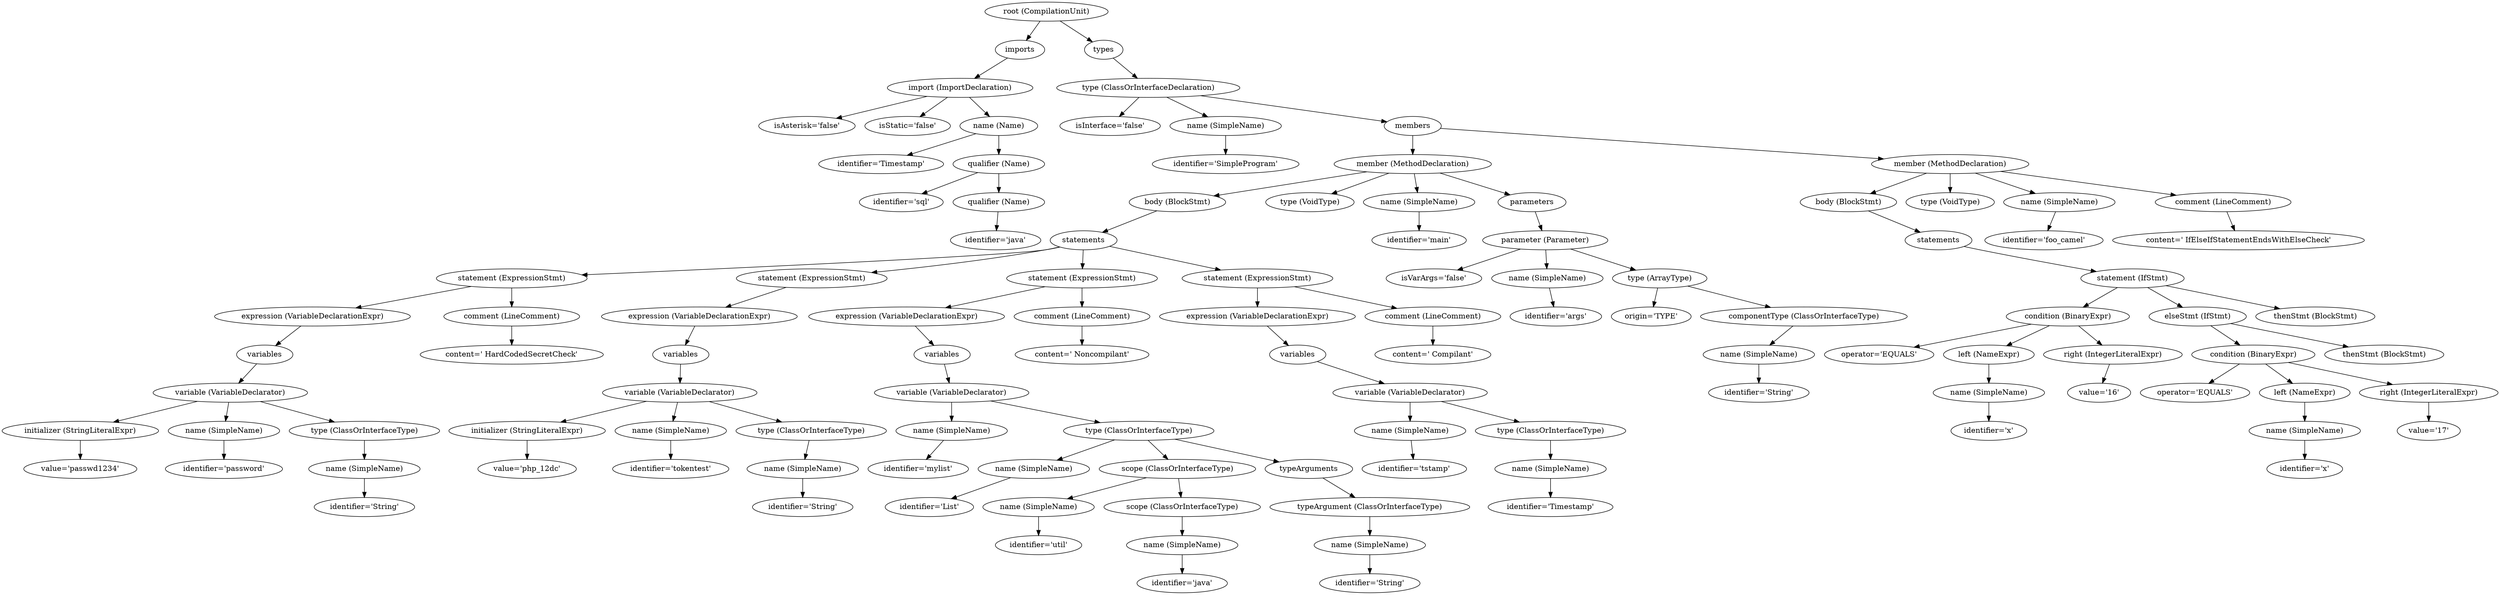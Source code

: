 digraph {
n0 [label="root (CompilationUnit)"];
n1 [label="imports"];
n0 -> n1;
n2 [label="import (ImportDeclaration)"];
n1 -> n2;
n3 [label="isAsterisk='false'"];
n2 -> n3;
n4 [label="isStatic='false'"];
n2 -> n4;
n5 [label="name (Name)"];
n2 -> n5;
n6 [label="identifier='Timestamp'"];
n5 -> n6;
n7 [label="qualifier (Name)"];
n5 -> n7;
n8 [label="identifier='sql'"];
n7 -> n8;
n9 [label="qualifier (Name)"];
n7 -> n9;
n10 [label="identifier='java'"];
n9 -> n10;
n11 [label="types"];
n0 -> n11;
n12 [label="type (ClassOrInterfaceDeclaration)"];
n11 -> n12;
n13 [label="isInterface='false'"];
n12 -> n13;
n14 [label="name (SimpleName)"];
n12 -> n14;
n15 [label="identifier='SimpleProgram'"];
n14 -> n15;
n16 [label="members"];
n12 -> n16;
n17 [label="member (MethodDeclaration)"];
n16 -> n17;
n18 [label="body (BlockStmt)"];
n17 -> n18;
n19 [label="statements"];
n18 -> n19;
n20 [label="statement (ExpressionStmt)"];
n19 -> n20;
n21 [label="expression (VariableDeclarationExpr)"];
n20 -> n21;
n22 [label="variables"];
n21 -> n22;
n23 [label="variable (VariableDeclarator)"];
n22 -> n23;
n24 [label="initializer (StringLiteralExpr)"];
n23 -> n24;
n25 [label="value='passwd1234'"];
n24 -> n25;
n26 [label="name (SimpleName)"];
n23 -> n26;
n27 [label="identifier='password'"];
n26 -> n27;
n28 [label="type (ClassOrInterfaceType)"];
n23 -> n28;
n29 [label="name (SimpleName)"];
n28 -> n29;
n30 [label="identifier='String'"];
n29 -> n30;
n31 [label="comment (LineComment)"];
n20 -> n31;
n32 [label="content=' HardCodedSecretCheck'"];
n31 -> n32;
n33 [label="statement (ExpressionStmt)"];
n19 -> n33;
n34 [label="expression (VariableDeclarationExpr)"];
n33 -> n34;
n35 [label="variables"];
n34 -> n35;
n36 [label="variable (VariableDeclarator)"];
n35 -> n36;
n37 [label="initializer (StringLiteralExpr)"];
n36 -> n37;
n38 [label="value='php_12dc'"];
n37 -> n38;
n39 [label="name (SimpleName)"];
n36 -> n39;
n40 [label="identifier='tokentest'"];
n39 -> n40;
n41 [label="type (ClassOrInterfaceType)"];
n36 -> n41;
n42 [label="name (SimpleName)"];
n41 -> n42;
n43 [label="identifier='String'"];
n42 -> n43;
n44 [label="statement (ExpressionStmt)"];
n19 -> n44;
n45 [label="expression (VariableDeclarationExpr)"];
n44 -> n45;
n46 [label="variables"];
n45 -> n46;
n47 [label="variable (VariableDeclarator)"];
n46 -> n47;
n48 [label="name (SimpleName)"];
n47 -> n48;
n49 [label="identifier='mylist'"];
n48 -> n49;
n50 [label="type (ClassOrInterfaceType)"];
n47 -> n50;
n51 [label="name (SimpleName)"];
n50 -> n51;
n52 [label="identifier='List'"];
n51 -> n52;
n53 [label="scope (ClassOrInterfaceType)"];
n50 -> n53;
n54 [label="name (SimpleName)"];
n53 -> n54;
n55 [label="identifier='util'"];
n54 -> n55;
n56 [label="scope (ClassOrInterfaceType)"];
n53 -> n56;
n57 [label="name (SimpleName)"];
n56 -> n57;
n58 [label="identifier='java'"];
n57 -> n58;
n59 [label="typeArguments"];
n50 -> n59;
n60 [label="typeArgument (ClassOrInterfaceType)"];
n59 -> n60;
n61 [label="name (SimpleName)"];
n60 -> n61;
n62 [label="identifier='String'"];
n61 -> n62;
n63 [label="comment (LineComment)"];
n44 -> n63;
n64 [label="content=' Noncompilant'"];
n63 -> n64;
n65 [label="statement (ExpressionStmt)"];
n19 -> n65;
n66 [label="expression (VariableDeclarationExpr)"];
n65 -> n66;
n67 [label="variables"];
n66 -> n67;
n68 [label="variable (VariableDeclarator)"];
n67 -> n68;
n69 [label="name (SimpleName)"];
n68 -> n69;
n70 [label="identifier='tstamp'"];
n69 -> n70;
n71 [label="type (ClassOrInterfaceType)"];
n68 -> n71;
n72 [label="name (SimpleName)"];
n71 -> n72;
n73 [label="identifier='Timestamp'"];
n72 -> n73;
n74 [label="comment (LineComment)"];
n65 -> n74;
n75 [label="content=' Compilant'"];
n74 -> n75;
n76 [label="type (VoidType)"];
n17 -> n76;
n77 [label="name (SimpleName)"];
n17 -> n77;
n78 [label="identifier='main'"];
n77 -> n78;
n79 [label="parameters"];
n17 -> n79;
n80 [label="parameter (Parameter)"];
n79 -> n80;
n81 [label="isVarArgs='false'"];
n80 -> n81;
n82 [label="name (SimpleName)"];
n80 -> n82;
n83 [label="identifier='args'"];
n82 -> n83;
n84 [label="type (ArrayType)"];
n80 -> n84;
n85 [label="origin='TYPE'"];
n84 -> n85;
n86 [label="componentType (ClassOrInterfaceType)"];
n84 -> n86;
n87 [label="name (SimpleName)"];
n86 -> n87;
n88 [label="identifier='String'"];
n87 -> n88;
n89 [label="member (MethodDeclaration)"];
n16 -> n89;
n90 [label="body (BlockStmt)"];
n89 -> n90;
n91 [label="statements"];
n90 -> n91;
n92 [label="statement (IfStmt)"];
n91 -> n92;
n93 [label="condition (BinaryExpr)"];
n92 -> n93;
n94 [label="operator='EQUALS'"];
n93 -> n94;
n95 [label="left (NameExpr)"];
n93 -> n95;
n96 [label="name (SimpleName)"];
n95 -> n96;
n97 [label="identifier='x'"];
n96 -> n97;
n98 [label="right (IntegerLiteralExpr)"];
n93 -> n98;
n99 [label="value='16'"];
n98 -> n99;
n100 [label="elseStmt (IfStmt)"];
n92 -> n100;
n101 [label="condition (BinaryExpr)"];
n100 -> n101;
n102 [label="operator='EQUALS'"];
n101 -> n102;
n103 [label="left (NameExpr)"];
n101 -> n103;
n104 [label="name (SimpleName)"];
n103 -> n104;
n105 [label="identifier='x'"];
n104 -> n105;
n106 [label="right (IntegerLiteralExpr)"];
n101 -> n106;
n107 [label="value='17'"];
n106 -> n107;
n108 [label="thenStmt (BlockStmt)"];
n100 -> n108;
n109 [label="thenStmt (BlockStmt)"];
n92 -> n109;
n110 [label="type (VoidType)"];
n89 -> n110;
n111 [label="name (SimpleName)"];
n89 -> n111;
n112 [label="identifier='foo_camel'"];
n111 -> n112;
n113 [label="comment (LineComment)"];
n89 -> n113;
n114 [label="content=' IfElseIfStatementEndsWithElseCheck'"];
n113 -> n114;
}